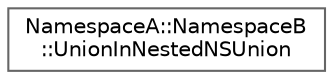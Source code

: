 digraph "Graphical Class Hierarchy"
{
 // LATEX_PDF_SIZE
  bgcolor="transparent";
  edge [fontname=Helvetica,fontsize=10,labelfontname=Helvetica,labelfontsize=10];
  node [fontname=Helvetica,fontsize=10,shape=box,height=0.2,width=0.4];
  rankdir="LR";
  Node0 [id="Node000000",label="NamespaceA::NamespaceB\l::UnionInNestedNSUnion",height=0.2,width=0.4,color="grey40", fillcolor="white", style="filled",URL="$structNamespaceA_1_1NamespaceB_1_1UnionInNestedNSUnion.html",tooltip=" "];
}
